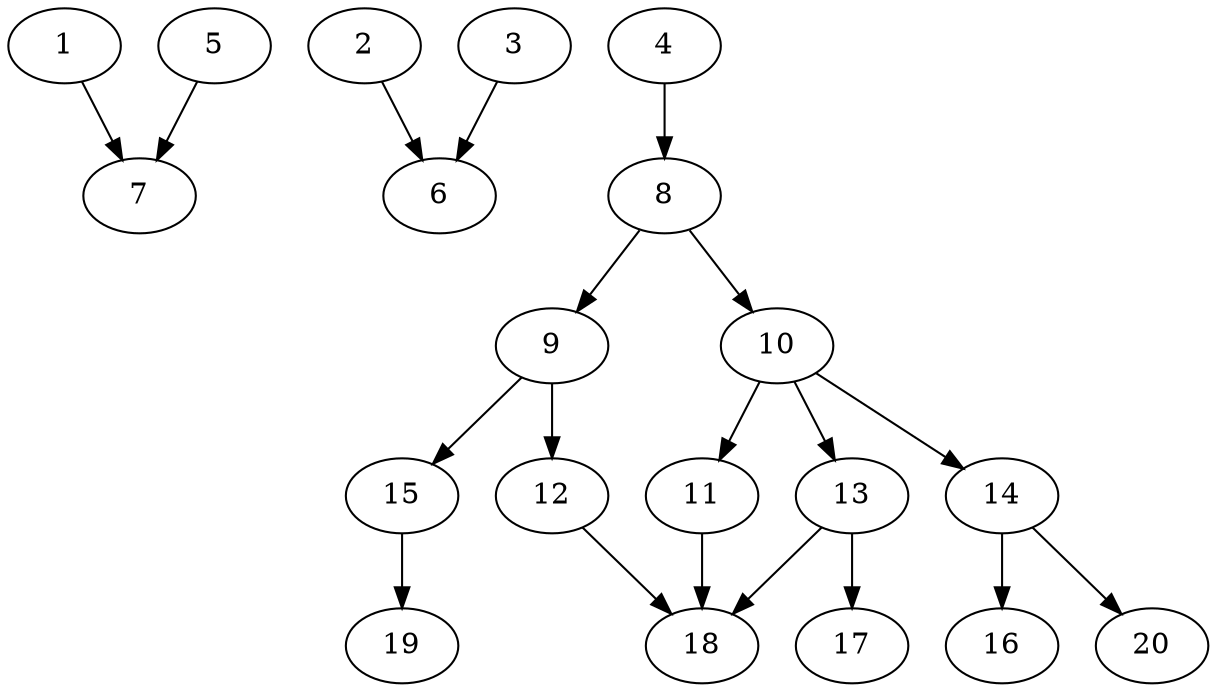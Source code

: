 // DAG automatically generated by daggen at Wed Jul 24 22:10:09 2019
// ./daggen --dot -n 20 --ccr 0.5 --fat 0.5 --regular 0.5 --density 0.5 --mindata 5242880 --maxdata 52428800 
digraph G {
  1 [size="98156544", alpha="0.19", expect_size="49078272"] 
  1 -> 7 [size ="49078272"]
  2 [size="18655232", alpha="0.20", expect_size="9327616"] 
  2 -> 6 [size ="9327616"]
  3 [size="97990656", alpha="0.02", expect_size="48995328"] 
  3 -> 6 [size ="48995328"]
  4 [size="63475712", alpha="0.03", expect_size="31737856"] 
  4 -> 8 [size ="31737856"]
  5 [size="62986240", alpha="0.02", expect_size="31493120"] 
  5 -> 7 [size ="31493120"]
  6 [size="22466560", alpha="0.14", expect_size="11233280"] 
  7 [size="61122560", alpha="0.12", expect_size="30561280"] 
  8 [size="71581696", alpha="0.06", expect_size="35790848"] 
  8 -> 9 [size ="35790848"]
  8 -> 10 [size ="35790848"]
  9 [size="33052672", alpha="0.03", expect_size="16526336"] 
  9 -> 12 [size ="16526336"]
  9 -> 15 [size ="16526336"]
  10 [size="76355584", alpha="0.03", expect_size="38177792"] 
  10 -> 11 [size ="38177792"]
  10 -> 13 [size ="38177792"]
  10 -> 14 [size ="38177792"]
  11 [size="71550976", alpha="0.07", expect_size="35775488"] 
  11 -> 18 [size ="35775488"]
  12 [size="68427776", alpha="0.19", expect_size="34213888"] 
  12 -> 18 [size ="34213888"]
  13 [size="67287040", alpha="0.18", expect_size="33643520"] 
  13 -> 17 [size ="33643520"]
  13 -> 18 [size ="33643520"]
  14 [size="78039040", alpha="0.11", expect_size="39019520"] 
  14 -> 16 [size ="39019520"]
  14 -> 20 [size ="39019520"]
  15 [size="92026880", alpha="0.03", expect_size="46013440"] 
  15 -> 19 [size ="46013440"]
  16 [size="99184640", alpha="0.06", expect_size="49592320"] 
  17 [size="71694336", alpha="0.08", expect_size="35847168"] 
  18 [size="35164160", alpha="0.20", expect_size="17582080"] 
  19 [size="61603840", alpha="0.09", expect_size="30801920"] 
  20 [size="78102528", alpha="0.01", expect_size="39051264"] 
}
